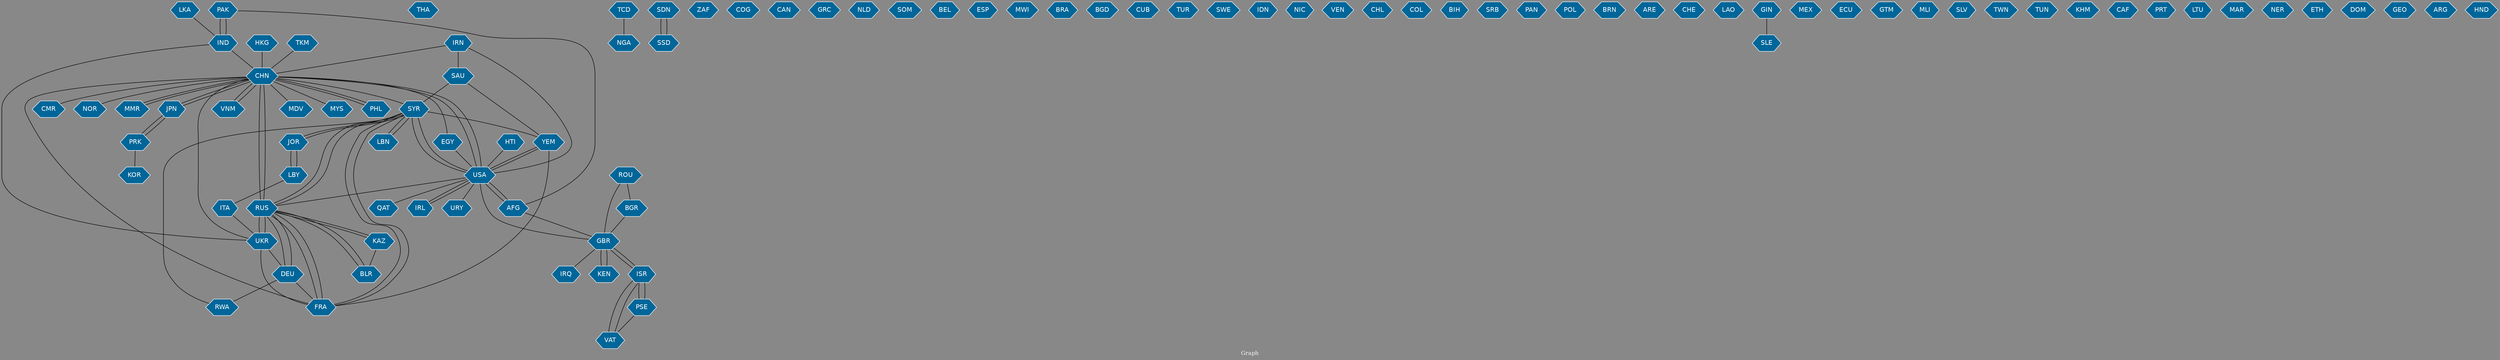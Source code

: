 // Countries together in item graph
graph {
	graph [bgcolor="#888888" fontcolor=white fontsize=12 label="Graph" outputorder=edgesfirst overlap=prism]
	node [color=white fillcolor="#006699" fontcolor=white fontname=Helvetica shape=hexagon style=filled]
	edge [arrowhead=open color=black fontcolor=white fontname=Courier fontsize=12]
		CHN [label=CHN]
		JPN [label=JPN]
		GBR [label=GBR]
		PAK [label=PAK]
		IND [label=IND]
		THA [label=THA]
		SYR [label=SYR]
		IRN [label=IRN]
		YEM [label=YEM]
		AFG [label=AFG]
		NGA [label=NGA]
		SDN [label=SDN]
		KAZ [label=KAZ]
		BLR [label=BLR]
		RUS [label=RUS]
		FRA [label=FRA]
		EGY [label=EGY]
		ZAF [label=ZAF]
		UKR [label=UKR]
		USA [label=USA]
		IRL [label=IRL]
		LBN [label=LBN]
		LBY [label=LBY]
		COG [label=COG]
		SSD [label=SSD]
		KEN [label=KEN]
		VAT [label=VAT]
		CAN [label=CAN]
		GRC [label=GRC]
		PRK [label=PRK]
		NLD [label=NLD]
		ISR [label=ISR]
		SOM [label=SOM]
		ITA [label=ITA]
		BEL [label=BEL]
		ESP [label=ESP]
		MWI [label=MWI]
		BRA [label=BRA]
		IRQ [label=IRQ]
		BGD [label=BGD]
		PSE [label=PSE]
		CUB [label=CUB]
		TUR [label=TUR]
		VNM [label=VNM]
		SWE [label=SWE]
		RWA [label=RWA]
		IDN [label=IDN]
		HKG [label=HKG]
		NIC [label=NIC]
		VEN [label=VEN]
		MDV [label=MDV]
		MYS [label=MYS]
		CHL [label=CHL]
		JOR [label=JOR]
		COL [label=COL]
		BIH [label=BIH]
		SRB [label=SRB]
		PAN [label=PAN]
		KOR [label=KOR]
		POL [label=POL]
		BRN [label=BRN]
		ARE [label=ARE]
		CHE [label=CHE]
		LAO [label=LAO]
		GIN [label=GIN]
		SLE [label=SLE]
		DEU [label=DEU]
		MEX [label=MEX]
		PHL [label=PHL]
		ROU [label=ROU]
		BGR [label=BGR]
		ECU [label=ECU]
		GTM [label=GTM]
		MLI [label=MLI]
		CMR [label=CMR]
		SAU [label=SAU]
		SLV [label=SLV]
		TWN [label=TWN]
		NOR [label=NOR]
		MMR [label=MMR]
		TUN [label=TUN]
		TKM [label=TKM]
		KHM [label=KHM]
		CAF [label=CAF]
		PRT [label=PRT]
		HTI [label=HTI]
		URY [label=URY]
		QAT [label=QAT]
		LTU [label=LTU]
		MAR [label=MAR]
		NER [label=NER]
		ETH [label=ETH]
		DOM [label=DOM]
		GEO [label=GEO]
		LKA [label=LKA]
		ARG [label=ARG]
		TCD [label=TCD]
		HND [label=HND]
			UKR -- FRA [weight=1]
			TCD -- NGA [weight=1]
			SAU -- YEM [weight=1]
			CHN -- CMR [weight=1]
			GBR -- KEN [weight=1]
			AFG -- GBR [weight=1]
			SDN -- SSD [weight=7]
			ISR -- VAT [weight=2]
			AFG -- USA [weight=4]
			ROU -- BGR [weight=1]
			CHN -- MDV [weight=1]
			PSE -- VAT [weight=2]
			SYR -- LBN [weight=2]
			IND -- CHN [weight=1]
			VNM -- CHN [weight=4]
			FRA -- YEM [weight=1]
			JOR -- SYR [weight=2]
			USA -- YEM [weight=1]
			JPN -- CHN [weight=3]
			ITA -- UKR [weight=1]
			PAK -- IND [weight=7]
			SAU -- SYR [weight=1]
			USA -- AFG [weight=2]
			DEU -- RUS [weight=1]
			ROU -- GBR [weight=1]
			CHN -- USA [weight=4]
			CHN -- EGY [weight=1]
			LBY -- JOR [weight=1]
			RUS -- SYR [weight=2]
			BLR -- RUS [weight=1]
			GBR -- ISR [weight=1]
			USA -- SYR [weight=3]
			DEU -- RWA [weight=1]
			JPN -- PRK [weight=1]
			EGY -- USA [weight=1]
			CHN -- JPN [weight=3]
			GIN -- SLE [weight=1]
			LBN -- SYR [weight=1]
			USA -- RUS [weight=1]
			PAK -- AFG [weight=1]
			KAZ -- BLR [weight=4]
			HKG -- CHN [weight=1]
			VAT -- ISR [weight=1]
			IND -- UKR [weight=1]
			TKM -- CHN [weight=1]
			KEN -- GBR [weight=1]
			SYR -- RUS [weight=1]
			DEU -- FRA [weight=1]
			ISR -- PSE [weight=2]
			IND -- PAK [weight=5]
			PSE -- ISR [weight=5]
			SYR -- RWA [weight=1]
			IRN -- CHN [weight=1]
			HTI -- USA [weight=1]
			SYR -- JOR [weight=1]
			CHN -- MMR [weight=1]
			FRA -- SYR [weight=1]
			ISR -- GBR [weight=1]
			CHN -- PHL [weight=2]
			CHN -- SYR [weight=3]
			CHN -- UKR [weight=1]
			RUS -- KAZ [weight=2]
			PRK -- KOR [weight=1]
			RUS -- UKR [weight=27]
			CHN -- VNM [weight=5]
			FRA -- RUS [weight=2]
			IRN -- USA [weight=1]
			IRN -- SAU [weight=1]
			USA -- QAT [weight=1]
			GBR -- USA [weight=2]
			LBY -- ITA [weight=1]
			SYR -- USA [weight=1]
			UKR -- DEU [weight=1]
			UKR -- RUS [weight=31]
			KAZ -- RUS [weight=2]
			RUS -- FRA [weight=3]
			SYR -- YEM [weight=1]
			RUS -- DEU [weight=1]
			USA -- IRL [weight=1]
			IRL -- USA [weight=1]
			GBR -- IRQ [weight=1]
			BGR -- GBR [weight=1]
			YEM -- USA [weight=1]
			JOR -- LBY [weight=1]
			CHN -- RUS [weight=7]
			LKA -- IND [weight=1]
			RUS -- BLR [weight=3]
			FRA -- CHN [weight=1]
			USA -- CHN [weight=1]
			SYR -- FRA [weight=1]
			PHL -- CHN [weight=1]
			CHN -- MYS [weight=1]
			USA -- URY [weight=1]
			CHN -- NOR [weight=1]
			PRK -- JPN [weight=1]
			SSD -- SDN [weight=10]
			RUS -- CHN [weight=3]
			MMR -- CHN [weight=1]
}